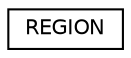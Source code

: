 digraph "Graphical Class Hierarchy"
{
  edge [fontname="Helvetica",fontsize="10",labelfontname="Helvetica",labelfontsize="10"];
  node [fontname="Helvetica",fontsize="10",shape=record];
  rankdir="LR";
  Node0 [label="REGION",height=0.2,width=0.4,color="black", fillcolor="white", style="filled",URL="$structREGION.html"];
}
